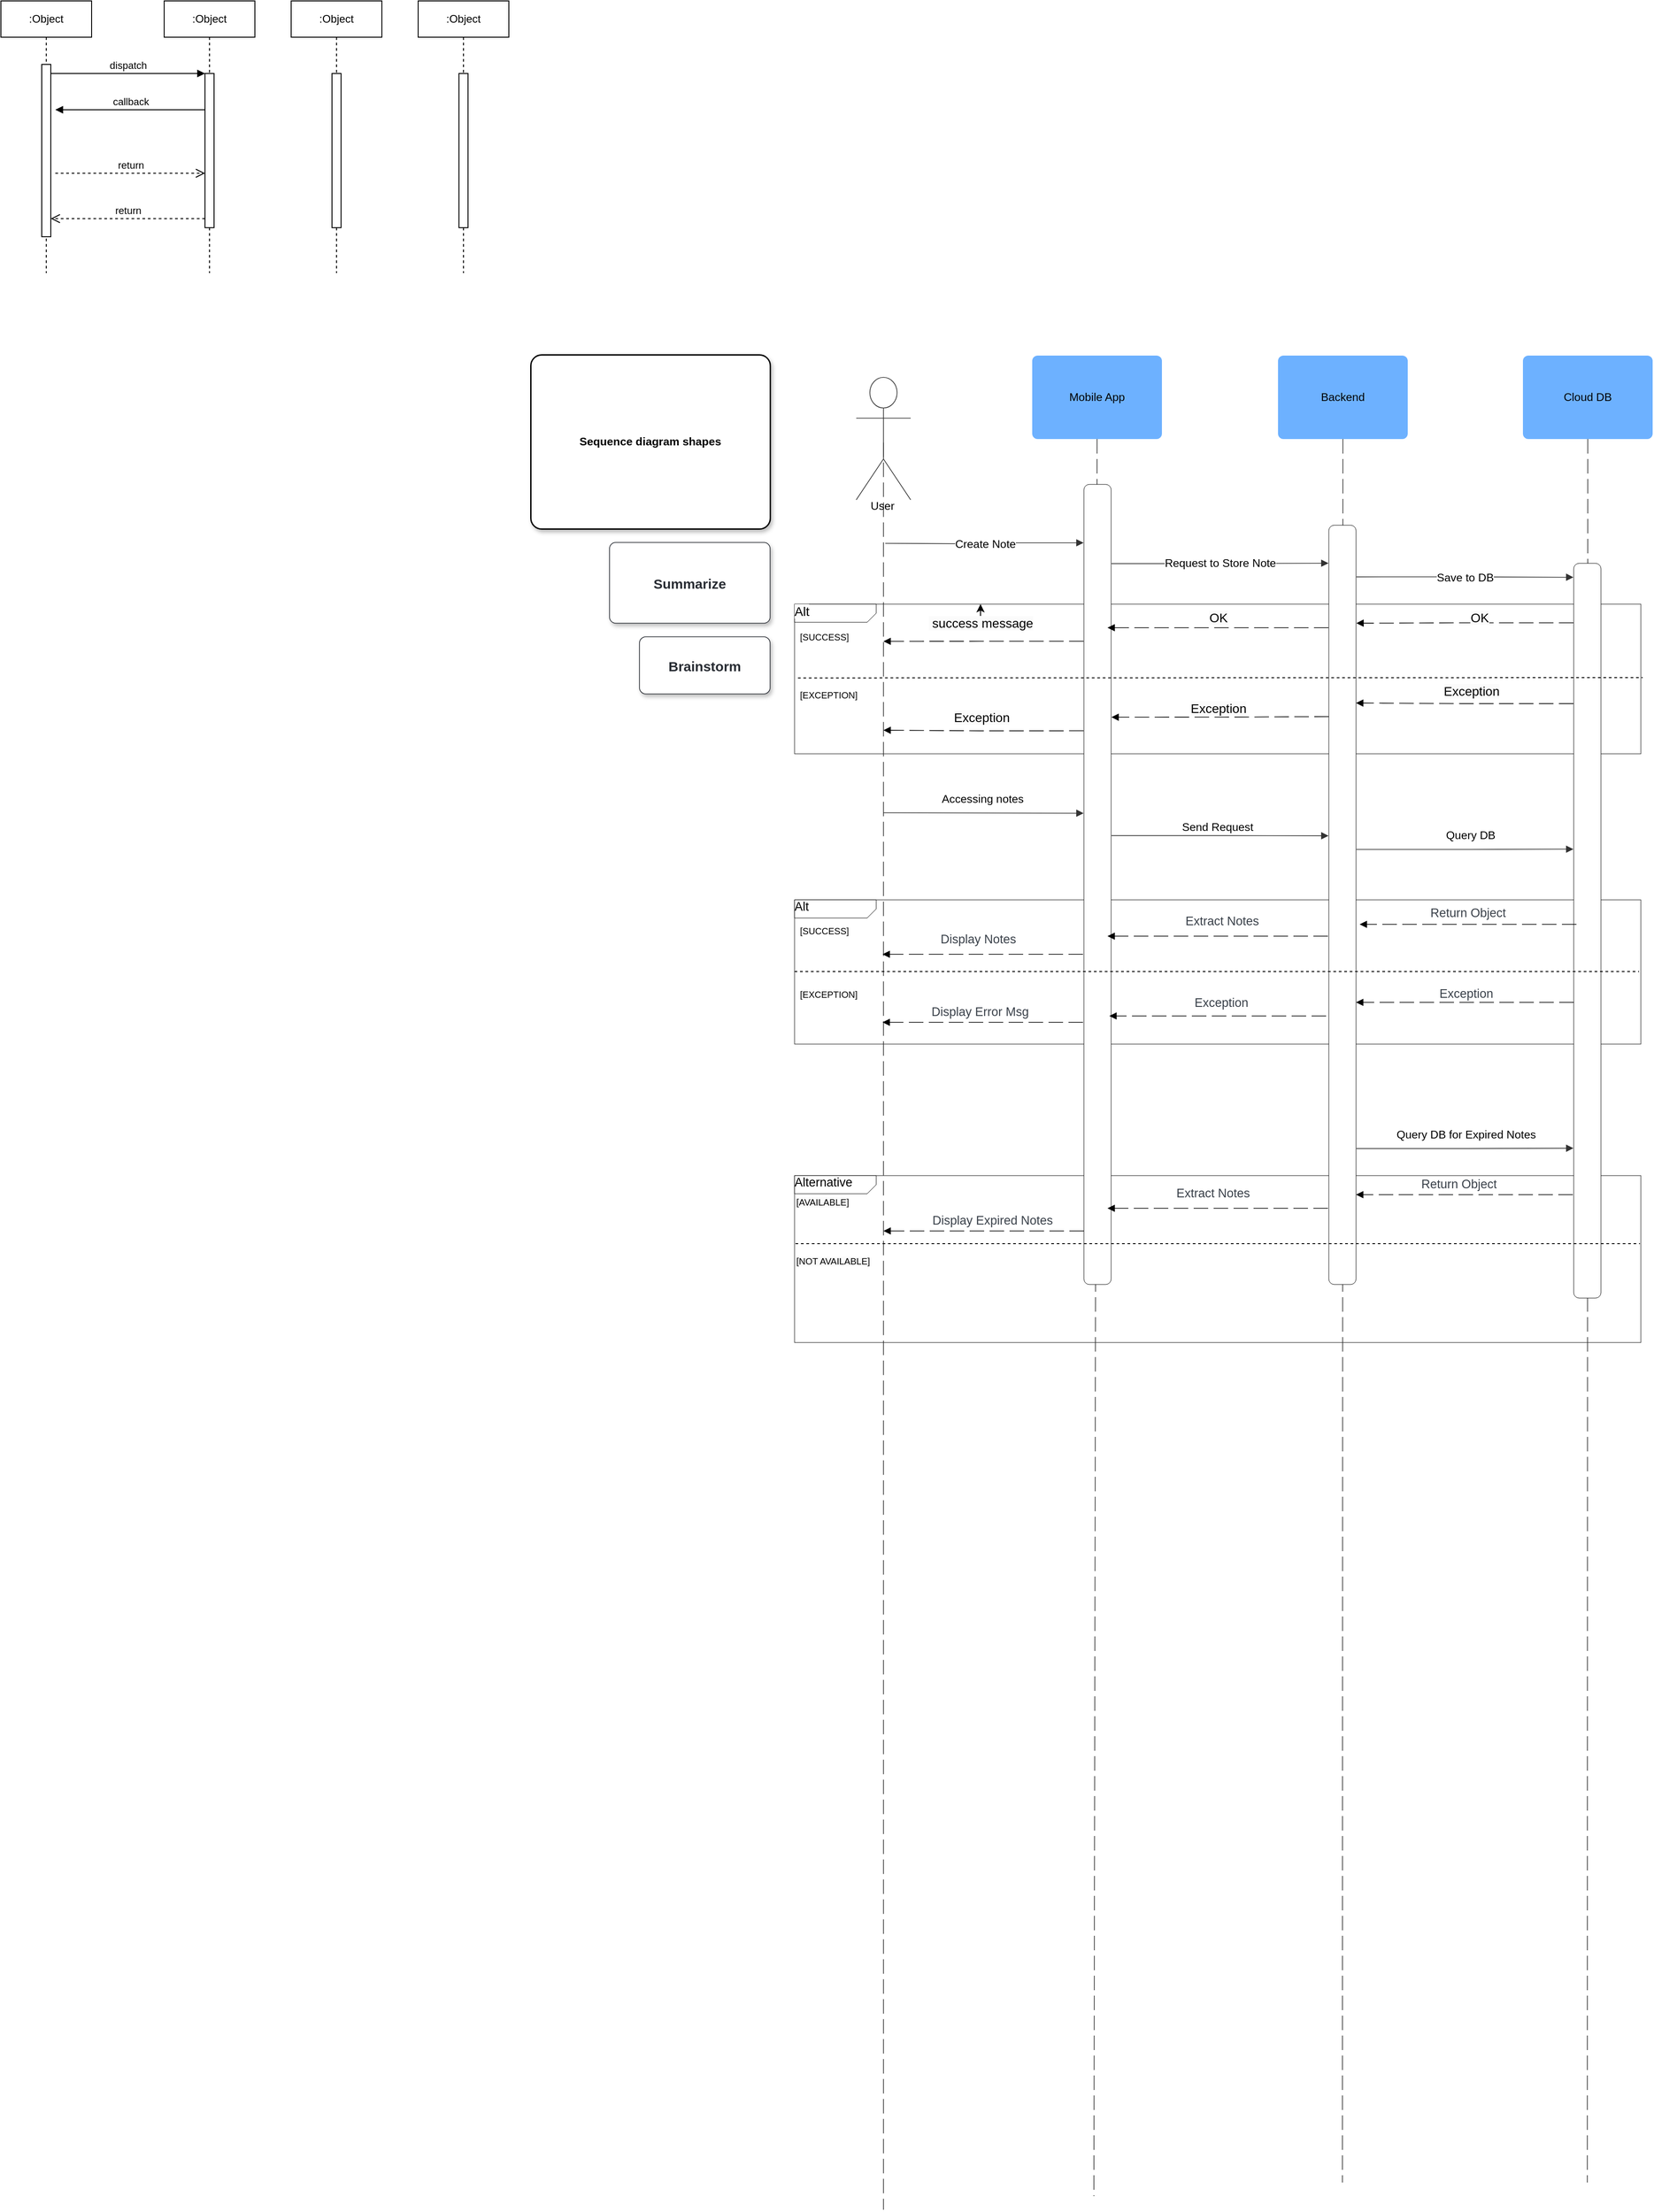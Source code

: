 <mxfile version="26.0.14">
  <diagram name="Page-1" id="2YBvvXClWsGukQMizWep">
    <mxGraphModel dx="762" dy="788" grid="1" gridSize="10" guides="1" tooltips="1" connect="1" arrows="1" fold="1" page="1" pageScale="1" pageWidth="850" pageHeight="1100" math="0" shadow="0">
      <root>
        <mxCell id="0" />
        <mxCell id="1" parent="0" />
        <mxCell id="aM9ryv3xv72pqoxQDRHE-1" value=":Object" style="shape=umlLifeline;perimeter=lifelinePerimeter;whiteSpace=wrap;html=1;container=0;dropTarget=0;collapsible=0;recursiveResize=0;outlineConnect=0;portConstraint=eastwest;newEdgeStyle={&quot;edgeStyle&quot;:&quot;elbowEdgeStyle&quot;,&quot;elbow&quot;:&quot;vertical&quot;,&quot;curved&quot;:0,&quot;rounded&quot;:0};" parent="1" vertex="1">
          <mxGeometry x="40" y="40" width="100" height="300" as="geometry" />
        </mxCell>
        <mxCell id="aM9ryv3xv72pqoxQDRHE-2" value="" style="html=1;points=[];perimeter=orthogonalPerimeter;outlineConnect=0;targetShapes=umlLifeline;portConstraint=eastwest;newEdgeStyle={&quot;edgeStyle&quot;:&quot;elbowEdgeStyle&quot;,&quot;elbow&quot;:&quot;vertical&quot;,&quot;curved&quot;:0,&quot;rounded&quot;:0};" parent="aM9ryv3xv72pqoxQDRHE-1" vertex="1">
          <mxGeometry x="45" y="70" width="10" height="190" as="geometry" />
        </mxCell>
        <mxCell id="aM9ryv3xv72pqoxQDRHE-5" value=":Object" style="shape=umlLifeline;perimeter=lifelinePerimeter;whiteSpace=wrap;html=1;container=0;dropTarget=0;collapsible=0;recursiveResize=0;outlineConnect=0;portConstraint=eastwest;newEdgeStyle={&quot;edgeStyle&quot;:&quot;elbowEdgeStyle&quot;,&quot;elbow&quot;:&quot;vertical&quot;,&quot;curved&quot;:0,&quot;rounded&quot;:0};" parent="1" vertex="1">
          <mxGeometry x="220" y="40" width="100" height="300" as="geometry" />
        </mxCell>
        <mxCell id="aM9ryv3xv72pqoxQDRHE-6" value="" style="html=1;points=[];perimeter=orthogonalPerimeter;outlineConnect=0;targetShapes=umlLifeline;portConstraint=eastwest;newEdgeStyle={&quot;edgeStyle&quot;:&quot;elbowEdgeStyle&quot;,&quot;elbow&quot;:&quot;vertical&quot;,&quot;curved&quot;:0,&quot;rounded&quot;:0};" parent="aM9ryv3xv72pqoxQDRHE-5" vertex="1">
          <mxGeometry x="45" y="80" width="10" height="170" as="geometry" />
        </mxCell>
        <mxCell id="aM9ryv3xv72pqoxQDRHE-7" value="dispatch" style="html=1;verticalAlign=bottom;endArrow=block;edgeStyle=elbowEdgeStyle;elbow=vertical;curved=0;rounded=0;" parent="1" source="aM9ryv3xv72pqoxQDRHE-2" target="aM9ryv3xv72pqoxQDRHE-6" edge="1">
          <mxGeometry relative="1" as="geometry">
            <mxPoint x="195" y="130" as="sourcePoint" />
            <Array as="points">
              <mxPoint x="180" y="120" />
            </Array>
          </mxGeometry>
        </mxCell>
        <mxCell id="aM9ryv3xv72pqoxQDRHE-8" value="return" style="html=1;verticalAlign=bottom;endArrow=open;dashed=1;endSize=8;edgeStyle=elbowEdgeStyle;elbow=vertical;curved=0;rounded=0;" parent="1" source="aM9ryv3xv72pqoxQDRHE-6" target="aM9ryv3xv72pqoxQDRHE-2" edge="1">
          <mxGeometry relative="1" as="geometry">
            <mxPoint x="195" y="205" as="targetPoint" />
            <Array as="points">
              <mxPoint x="190" y="280" />
            </Array>
          </mxGeometry>
        </mxCell>
        <mxCell id="aM9ryv3xv72pqoxQDRHE-9" value="callback" style="html=1;verticalAlign=bottom;endArrow=block;edgeStyle=elbowEdgeStyle;elbow=vertical;curved=0;rounded=0;" parent="1" source="aM9ryv3xv72pqoxQDRHE-6" edge="1">
          <mxGeometry relative="1" as="geometry">
            <mxPoint x="175" y="160" as="sourcePoint" />
            <Array as="points">
              <mxPoint x="190" y="160" />
            </Array>
            <mxPoint x="100.0" y="160" as="targetPoint" />
          </mxGeometry>
        </mxCell>
        <mxCell id="aM9ryv3xv72pqoxQDRHE-10" value="return" style="html=1;verticalAlign=bottom;endArrow=open;dashed=1;endSize=8;edgeStyle=elbowEdgeStyle;elbow=vertical;curved=0;rounded=0;" parent="1" target="aM9ryv3xv72pqoxQDRHE-6" edge="1">
          <mxGeometry relative="1" as="geometry">
            <mxPoint x="175" y="235" as="targetPoint" />
            <Array as="points">
              <mxPoint x="180" y="230" />
            </Array>
            <mxPoint x="100.0" y="230" as="sourcePoint" />
          </mxGeometry>
        </mxCell>
        <mxCell id="2DQe4uAKgCYchEltKK3G-120" value=":Object" style="shape=umlLifeline;perimeter=lifelinePerimeter;whiteSpace=wrap;html=1;container=0;dropTarget=0;collapsible=0;recursiveResize=0;outlineConnect=0;portConstraint=eastwest;newEdgeStyle={&quot;edgeStyle&quot;:&quot;elbowEdgeStyle&quot;,&quot;elbow&quot;:&quot;vertical&quot;,&quot;curved&quot;:0,&quot;rounded&quot;:0};" vertex="1" parent="1">
          <mxGeometry x="360" y="40" width="100" height="300" as="geometry" />
        </mxCell>
        <mxCell id="2DQe4uAKgCYchEltKK3G-121" value="" style="html=1;points=[];perimeter=orthogonalPerimeter;outlineConnect=0;targetShapes=umlLifeline;portConstraint=eastwest;newEdgeStyle={&quot;edgeStyle&quot;:&quot;elbowEdgeStyle&quot;,&quot;elbow&quot;:&quot;vertical&quot;,&quot;curved&quot;:0,&quot;rounded&quot;:0};" vertex="1" parent="2DQe4uAKgCYchEltKK3G-120">
          <mxGeometry x="45" y="80" width="10" height="170" as="geometry" />
        </mxCell>
        <mxCell id="2DQe4uAKgCYchEltKK3G-122" value=":Object" style="shape=umlLifeline;perimeter=lifelinePerimeter;whiteSpace=wrap;html=1;container=0;dropTarget=0;collapsible=0;recursiveResize=0;outlineConnect=0;portConstraint=eastwest;newEdgeStyle={&quot;edgeStyle&quot;:&quot;elbowEdgeStyle&quot;,&quot;elbow&quot;:&quot;vertical&quot;,&quot;curved&quot;:0,&quot;rounded&quot;:0};" vertex="1" parent="1">
          <mxGeometry x="500" y="40" width="100" height="300" as="geometry" />
        </mxCell>
        <mxCell id="2DQe4uAKgCYchEltKK3G-123" value="" style="html=1;points=[];perimeter=orthogonalPerimeter;outlineConnect=0;targetShapes=umlLifeline;portConstraint=eastwest;newEdgeStyle={&quot;edgeStyle&quot;:&quot;elbowEdgeStyle&quot;,&quot;elbow&quot;:&quot;vertical&quot;,&quot;curved&quot;:0,&quot;rounded&quot;:0};" vertex="1" parent="2DQe4uAKgCYchEltKK3G-122">
          <mxGeometry x="45" y="80" width="10" height="170" as="geometry" />
        </mxCell>
        <mxCell id="2DQe4uAKgCYchEltKK3G-125" value="&lt;span style=&quot;color: rgb(0, 0, 0); font-family: Helvetica; font-size: 14px; font-style: normal; font-variant-ligatures: normal; font-variant-caps: normal; font-weight: 400; letter-spacing: normal; orphans: 2; text-align: center; text-indent: 0px; text-transform: none; widows: 2; word-spacing: 0px; -webkit-text-stroke-width: 0px; white-space: normal; background-color: rgb(251, 251, 251); text-decoration-thickness: initial; text-decoration-style: initial; text-decoration-color: initial; float: none; display: inline !important;&quot;&gt;Alt&lt;/span&gt;" style="html=1;blockSpacing=1;whiteSpace=wrap;shape=mxgraph.sysml.package2;xSize=90;overflow=fill;fontSize=13.5;align=left;spacing=0;rounded=1;absoluteArcSize=1;arcSize=12;strokeWidth=NaN;lucidId=xZpTAPdpukCf;" vertex="1" parent="1">
          <mxGeometry x="915" y="705" width="933" height="165" as="geometry" />
        </mxCell>
        <mxCell id="2DQe4uAKgCYchEltKK3G-126" value="Alt" style="html=1;blockSpacing=1;whiteSpace=wrap;shape=mxgraph.sysml.package2;xSize=90;overflow=fill;fontSize=13.5;align=left;spacing=0;rounded=1;absoluteArcSize=1;arcSize=12;strokeWidth=NaN;lucidId=.dqTOCepFq3y;" vertex="1" parent="1">
          <mxGeometry x="915" y="1031" width="933" height="159" as="geometry" />
        </mxCell>
        <mxCell id="2DQe4uAKgCYchEltKK3G-127" value="Alternative" style="html=1;blockSpacing=1;whiteSpace=wrap;shape=mxgraph.sysml.package2;xSize=90;overflow=fill;fontSize=13.5;align=left;spacing=0;rounded=1;absoluteArcSize=1;arcSize=12;strokeWidth=NaN;lucidId=-lqTDZGTSmCs;" vertex="1" parent="1">
          <mxGeometry x="915" y="1335" width="933" height="184" as="geometry" />
        </mxCell>
        <mxCell id="2DQe4uAKgCYchEltKK3G-128" value="" style="html=1;jettySize=18;whiteSpace=wrap;fontSize=13;strokeColor=#333333;strokeOpacity=100;dashed=1;fixDash=1;dashPattern=16 6;strokeWidth=0.8;rounded=1;arcSize=10;edgeStyle=orthogonalEdgeStyle;startArrow=none;endArrow=none;exitX=0.5;exitY=0.532;exitPerimeter=0;lucidId=MqcVGEdurxjJ;" edge="1" parent="1" source="2DQe4uAKgCYchEltKK3G-138">
          <mxGeometry width="100" height="100" relative="1" as="geometry">
            <Array as="points" />
            <mxPoint x="1013" y="2475" as="targetPoint" />
          </mxGeometry>
        </mxCell>
        <mxCell id="2DQe4uAKgCYchEltKK3G-129" value="" style="html=1;jettySize=18;whiteSpace=wrap;fontSize=13;fontFamily=helvetica;strokeColor=#333333;strokeOpacity=100;dashed=1;fixDash=1;dashPattern=16 6;strokeWidth=0.8;rounded=0;startArrow=none;endArrow=none;exitX=0.5;exitY=1;exitPerimeter=0;lucidId=MqcVzrL-7rmi;" edge="1" parent="1" source="2DQe4uAKgCYchEltKK3G-141">
          <mxGeometry width="100" height="100" relative="1" as="geometry">
            <Array as="points" />
            <mxPoint x="1245" y="2460" as="targetPoint" />
          </mxGeometry>
        </mxCell>
        <mxCell id="2DQe4uAKgCYchEltKK3G-130" value="Sequence diagram shapes" style="html=1;overflow=block;blockSpacing=1;whiteSpace=wrap;fontSize=12.4;fontStyle=1;spacing=0;rounded=1;absoluteArcSize=1;arcSize=24;shadow=1;fillColor=#ffffff;strokeWidth=1.5;lucidId=MqcVp4q3XHEn;" vertex="1" parent="1">
          <mxGeometry x="624" y="430" width="264" height="192" as="geometry" />
        </mxCell>
        <mxCell id="2DQe4uAKgCYchEltKK3G-131" value="" style="html=1;jettySize=18;whiteSpace=wrap;fontSize=13;fontFamily=helvetica;strokeColor=#333333;strokeOpacity=100;dashed=1;fixDash=1;dashPattern=16 6;strokeWidth=0.8;rounded=1;arcSize=24;edgeStyle=orthogonalEdgeStyle;startArrow=none;endArrow=none;exitX=0.5;exitY=1;exitPerimeter=0;lucidId=MqcVlcxoSIf4;" edge="1" parent="1" source="2DQe4uAKgCYchEltKK3G-136">
          <mxGeometry width="100" height="100" relative="1" as="geometry">
            <Array as="points" />
            <mxPoint x="1519" y="2445" as="targetPoint" />
          </mxGeometry>
        </mxCell>
        <mxCell id="2DQe4uAKgCYchEltKK3G-132" value="" style="html=1;overflow=block;blockSpacing=1;whiteSpace=wrap;fontSize=13;spacing=0;rounded=1;absoluteArcSize=1;arcSize=12;strokeWidth=NaN;lucidId=MqcVewxU1dYZ;" vertex="1" parent="1">
          <mxGeometry x="1504" y="618" width="30" height="837" as="geometry" />
        </mxCell>
        <mxCell id="2DQe4uAKgCYchEltKK3G-133" value="" style="html=1;jettySize=18;whiteSpace=wrap;fontSize=13;fontFamily=helvetica;strokeColor=#333333;strokeOpacity=100;dashed=1;fixDash=1;dashPattern=16 6;strokeWidth=0.8;rounded=1;arcSize=24;edgeStyle=orthogonalEdgeStyle;startArrow=none;endArrow=none;exitX=0.5;exitY=1;exitPerimeter=0;lucidId=MqcVdNzbLK6W;" edge="1" parent="1" source="2DQe4uAKgCYchEltKK3G-137">
          <mxGeometry width="100" height="100" relative="1" as="geometry">
            <Array as="points" />
            <mxPoint x="1789" y="2445" as="targetPoint" />
          </mxGeometry>
        </mxCell>
        <mxCell id="2DQe4uAKgCYchEltKK3G-134" value="" style="html=1;overflow=block;blockSpacing=1;whiteSpace=wrap;fontSize=13;spacing=0;rounded=1;absoluteArcSize=1;arcSize=12;strokeWidth=NaN;lucidId=MqcVCeURbGk-;" vertex="1" parent="1">
          <mxGeometry x="1774" y="660" width="30" height="810" as="geometry" />
        </mxCell>
        <mxCell id="2DQe4uAKgCYchEltKK3G-135" value="" style="html=1;overflow=block;blockSpacing=1;whiteSpace=wrap;fontSize=13;spacing=0;rounded=1;absoluteArcSize=1;arcSize=12;strokeWidth=NaN;lucidId=MqcVM0QZbrUZ;" vertex="1" parent="1">
          <mxGeometry x="1234" y="573" width="30" height="882" as="geometry" />
        </mxCell>
        <mxCell id="2DQe4uAKgCYchEltKK3G-136" value="Backend" style="html=1;overflow=block;blockSpacing=1;whiteSpace=wrap;fontSize=12.4;fontColor=default;align=center;spacing=0;strokeOpacity=0;fillOpacity=100;rounded=1;absoluteArcSize=1;arcSize=12;fillColor=#6db1ff;strokeWidth=0.8;" vertex="1" parent="1">
          <mxGeometry x="1448" y="431" width="143" height="92" as="geometry" />
        </mxCell>
        <mxCell id="2DQe4uAKgCYchEltKK3G-137" value="Cloud DB" style="html=1;overflow=block;blockSpacing=1;whiteSpace=wrap;fontSize=12.4;fontColor=default;align=center;spacing=0;strokeOpacity=0;fillOpacity=100;rounded=1;absoluteArcSize=1;arcSize=12;fillColor=#6db1ff;strokeWidth=0.8;" vertex="1" parent="1">
          <mxGeometry x="1718" y="431" width="143" height="92" as="geometry" />
        </mxCell>
        <mxCell id="2DQe4uAKgCYchEltKK3G-138" value="User" style="html=1;overflow=block;blockSpacing=1;shape=umlActor;labelPosition=center;verticalLabelPosition=bottom;verticalAlign=top;whiteSpace=nowrap;fontSize=12.4;align=center;spacing=0;strokeColor=#333333;strokeOpacity=100;fillOpacity=100;rounded=1;absoluteArcSize=1;arcSize=12;fillColor=#ffffff;strokeWidth=0.8;lucidId=MqcVV5ANGu6o;" vertex="1" parent="1">
          <mxGeometry x="983" y="455" width="60" height="135" as="geometry" />
        </mxCell>
        <mxCell id="2DQe4uAKgCYchEltKK3G-139" value="" style="html=1;jettySize=18;whiteSpace=wrap;fontSize=13;strokeColor=#333333;strokeOpacity=100;strokeWidth=0.8;rounded=1;arcSize=10;edgeStyle=orthogonalEdgeStyle;startArrow=none;endArrow=block;endFill=1;entryX=-0.012;entryY=0.073;entryPerimeter=0;lucidId=MqcVYArAM2zq;" edge="1" parent="1" target="2DQe4uAKgCYchEltKK3G-135">
          <mxGeometry width="100" height="100" relative="1" as="geometry">
            <Array as="points" />
            <mxPoint x="1015" y="638" as="sourcePoint" />
          </mxGeometry>
        </mxCell>
        <mxCell id="2DQe4uAKgCYchEltKK3G-140" value="Create Note" style="text;html=1;resizable=0;labelBackgroundColor=default;align=center;verticalAlign=middle;fontSize=12.4;" vertex="1" parent="2DQe4uAKgCYchEltKK3G-139">
          <mxGeometry relative="1" as="geometry">
            <mxPoint as="offset" />
          </mxGeometry>
        </mxCell>
        <mxCell id="2DQe4uAKgCYchEltKK3G-141" value="Mobile App" style="html=1;overflow=block;blockSpacing=1;whiteSpace=wrap;fontSize=12.4;fontColor=default;align=center;spacing=0;strokeOpacity=0;fillOpacity=100;rounded=1;absoluteArcSize=1;arcSize=12;fillColor=#6db1ff;strokeWidth=0.8;" vertex="1" parent="1">
          <mxGeometry x="1177" y="431" width="143" height="92" as="geometry" />
        </mxCell>
        <mxCell id="2DQe4uAKgCYchEltKK3G-142" value="Brainstorm" style="html=1;overflow=block;blockSpacing=1;whiteSpace=wrap;fontSize=15;fontColor=#282c33;fontStyle=1;spacing=0;strokeColor=#282c33;strokeOpacity=100;fillOpacity=100;rounded=1;absoluteArcSize=1;arcSize=14.1;shadow=1;fillColor=#ffffff;strokeWidth=0.8;lucidId=DLgiPxCc6Pq1;" vertex="1" parent="1">
          <mxGeometry x="744" y="741" width="144" height="63" as="geometry" />
        </mxCell>
        <mxCell id="2DQe4uAKgCYchEltKK3G-143" value="Summarize" style="html=1;overflow=block;blockSpacing=1;whiteSpace=wrap;fontSize=15;fontColor=#282c33;fontStyle=1;spacing=0;strokeColor=#282c33;strokeOpacity=100;fillOpacity=100;rounded=1;absoluteArcSize=1;arcSize=13.6;shadow=1;fillColor=#ffffff;strokeWidth=0.8;lucidId=aX4sMsD8Zoq~;" vertex="1" parent="1">
          <mxGeometry x="711" y="637" width="177" height="89" as="geometry" />
        </mxCell>
        <mxCell id="2DQe4uAKgCYchEltKK3G-144" value="" style="html=1;jettySize=18;whiteSpace=wrap;fontSize=13;strokeColor=#333333;strokeOpacity=100;strokeWidth=0.8;rounded=1;arcSize=10;edgeStyle=orthogonalEdgeStyle;startArrow=none;endArrow=block;endFill=1;exitX=1.012;exitY=0.099;exitPerimeter=0;entryX=-0.012;entryY=0.05;entryPerimeter=0;lucidId=dApTWxwZsu-N;" edge="1" parent="1" source="2DQe4uAKgCYchEltKK3G-135" target="2DQe4uAKgCYchEltKK3G-132">
          <mxGeometry width="100" height="100" relative="1" as="geometry">
            <Array as="points" />
          </mxGeometry>
        </mxCell>
        <mxCell id="2DQe4uAKgCYchEltKK3G-145" value="Request to Store Note" style="text;html=1;resizable=0;labelBackgroundColor=default;align=center;verticalAlign=middle;fontSize=12.4;" vertex="1" parent="2DQe4uAKgCYchEltKK3G-144">
          <mxGeometry relative="1" as="geometry">
            <mxPoint as="offset" />
          </mxGeometry>
        </mxCell>
        <mxCell id="2DQe4uAKgCYchEltKK3G-146" value="" style="html=1;jettySize=18;whiteSpace=wrap;fontSize=13;strokeColor=#333333;strokeOpacity=100;strokeWidth=0.8;rounded=1;arcSize=10;edgeStyle=orthogonalEdgeStyle;startArrow=none;endArrow=block;endFill=1;exitX=1.012;exitY=0.068;exitPerimeter=0;entryX=-0.012;entryY=0.019;entryPerimeter=0;lucidId=~ApTN9mDXX_y;" edge="1" parent="1" source="2DQe4uAKgCYchEltKK3G-132" target="2DQe4uAKgCYchEltKK3G-134">
          <mxGeometry width="100" height="100" relative="1" as="geometry">
            <Array as="points" />
          </mxGeometry>
        </mxCell>
        <mxCell id="2DQe4uAKgCYchEltKK3G-147" value="Save to DB" style="text;html=1;resizable=0;labelBackgroundColor=default;align=center;verticalAlign=middle;fontSize=12.4;" vertex="1" parent="2DQe4uAKgCYchEltKK3G-146">
          <mxGeometry relative="1" as="geometry">
            <mxPoint as="offset" />
          </mxGeometry>
        </mxCell>
        <mxCell id="2DQe4uAKgCYchEltKK3G-148" value="" style="html=1;jettySize=18;whiteSpace=wrap;fontSize=13;strokeOpacity=100;dashed=1;fixDash=1;dashPattern=16 6;strokeWidth=0.8;rounded=1;arcSize=10;edgeStyle=orthogonalEdgeStyle;startArrow=none;endArrow=block;endFill=1;exitX=-0.012;exitY=0.081;exitPerimeter=0;entryX=1.012;entryY=0.129;entryPerimeter=0;lucidId=_XpTG0hsA4nP;" edge="1" parent="1" source="2DQe4uAKgCYchEltKK3G-134" target="2DQe4uAKgCYchEltKK3G-132">
          <mxGeometry width="100" height="100" relative="1" as="geometry">
            <Array as="points" />
          </mxGeometry>
        </mxCell>
        <mxCell id="2DQe4uAKgCYchEltKK3G-150" value="" style="html=1;jettySize=18;whiteSpace=wrap;fontSize=13;strokeOpacity=100;dashed=1;fixDash=1;dashPattern=16 6;strokeWidth=0.8;rounded=1;arcSize=10;edgeStyle=orthogonalEdgeStyle;startArrow=none;endArrow=block;endFill=1;exitX=-0.012;exitY=0.135;exitPerimeter=0;lucidId=t0pTK.cDY_sK;" edge="1" parent="1" source="2DQe4uAKgCYchEltKK3G-132">
          <mxGeometry width="100" height="100" relative="1" as="geometry">
            <Array as="points" />
            <mxPoint x="1260" y="731" as="targetPoint" />
          </mxGeometry>
        </mxCell>
        <mxCell id="2DQe4uAKgCYchEltKK3G-152" value="" style="html=1;jettySize=18;whiteSpace=wrap;fontSize=13;strokeOpacity=100;dashed=1;fixDash=1;dashPattern=16 6;strokeWidth=0.8;rounded=1;arcSize=10;edgeStyle=orthogonalEdgeStyle;startArrow=none;endArrow=block;endFill=1;exitX=-0.012;exitY=0.196;exitPerimeter=0;lucidId=M0pTLRo4j7jS;" edge="1" parent="1" source="2DQe4uAKgCYchEltKK3G-135">
          <mxGeometry width="100" height="100" relative="1" as="geometry">
            <Array as="points" />
            <mxPoint x="1013" y="746" as="targetPoint" />
          </mxGeometry>
        </mxCell>
        <mxCell id="2DQe4uAKgCYchEltKK3G-154" value="" style="html=1;jettySize=18;whiteSpace=wrap;fontSize=13;strokeOpacity=100;dashed=1;fixDash=1;dashPattern=16 6;strokeWidth=0.8;rounded=1;arcSize=10;edgeStyle=orthogonalEdgeStyle;startArrow=none;endArrow=block;endFill=1;exitX=-0.012;exitY=0.191;exitPerimeter=0;lucidId=65pT8uCV6Lzu;" edge="1" parent="1" source="2DQe4uAKgCYchEltKK3G-134">
          <mxGeometry width="100" height="100" relative="1" as="geometry">
            <Array as="points" />
            <mxPoint x="1534" y="814" as="targetPoint" />
          </mxGeometry>
        </mxCell>
        <mxCell id="2DQe4uAKgCYchEltKK3G-156" value="" style="html=1;jettySize=18;whiteSpace=wrap;fontSize=13;strokeOpacity=100;dashed=1;fixDash=1;dashPattern=16 6;strokeWidth=0.8;rounded=1;arcSize=10;edgeStyle=orthogonalEdgeStyle;startArrow=none;endArrow=block;endFill=1;entryX=1.012;entryY=0.291;entryPerimeter=0;lucidId=x6pT0xZqV7Lq;" edge="1" parent="1" target="2DQe4uAKgCYchEltKK3G-135">
          <mxGeometry width="100" height="100" relative="1" as="geometry">
            <Array as="points" />
            <mxPoint x="1504" y="829" as="sourcePoint" />
          </mxGeometry>
        </mxCell>
        <mxCell id="2DQe4uAKgCYchEltKK3G-158" value="" style="html=1;jettySize=18;whiteSpace=wrap;fontSize=13;strokeOpacity=100;dashed=1;fixDash=1;dashPattern=16 6;strokeWidth=0.8;rounded=1;arcSize=10;edgeStyle=orthogonalEdgeStyle;startArrow=none;endArrow=block;endFill=1;exitX=-0.012;exitY=0.308;exitPerimeter=0;lucidId=G6pT-y07gb1a;" edge="1" parent="1" source="2DQe4uAKgCYchEltKK3G-135">
          <mxGeometry width="100" height="100" relative="1" as="geometry">
            <Array as="points" />
            <mxPoint x="1013" y="844" as="targetPoint" />
          </mxGeometry>
        </mxCell>
        <mxCell id="2DQe4uAKgCYchEltKK3G-160" value="" style="html=1;jettySize=18;whiteSpace=wrap;fontSize=13;strokeColor=#333333;strokeOpacity=100;strokeWidth=0.8;rounded=1;arcSize=10;edgeStyle=orthogonalEdgeStyle;startArrow=none;endArrow=block;endFill=1;entryX=-0.012;entryY=0.411;entryPerimeter=0;lucidId=4-pT5Qhd-O3v;" edge="1" parent="1" target="2DQe4uAKgCYchEltKK3G-135">
          <mxGeometry width="100" height="100" relative="1" as="geometry">
            <Array as="points" />
            <mxPoint x="1013" y="935" as="sourcePoint" />
          </mxGeometry>
        </mxCell>
        <mxCell id="2DQe4uAKgCYchEltKK3G-161" value="&lt;span style=&quot;font-size: 14px; text-wrap-mode: wrap; background-color: rgb(251, 251, 251);&quot;&gt;Exception&lt;/span&gt;" style="text;html=1;resizable=0;labelBackgroundColor=default;align=center;verticalAlign=middle;fontSize=12.4;" vertex="1" parent="2DQe4uAKgCYchEltKK3G-160">
          <mxGeometry relative="1" as="geometry">
            <mxPoint x="537" y="-135" as="offset" />
          </mxGeometry>
        </mxCell>
        <mxCell id="2DQe4uAKgCYchEltKK3G-162" value="" style="html=1;jettySize=18;whiteSpace=wrap;fontSize=13;strokeColor=#333333;strokeOpacity=100;strokeWidth=0.8;rounded=1;arcSize=10;edgeStyle=orthogonalEdgeStyle;startArrow=none;endArrow=block;endFill=1;exitX=1.012;exitY=0.439;exitPerimeter=0;entryX=-0.012;entryY=0.409;entryPerimeter=0;lucidId=B_pT7TzZo.AE;" edge="1" parent="1" source="2DQe4uAKgCYchEltKK3G-135" target="2DQe4uAKgCYchEltKK3G-132">
          <mxGeometry width="100" height="100" relative="1" as="geometry">
            <Array as="points" />
          </mxGeometry>
        </mxCell>
        <mxCell id="2DQe4uAKgCYchEltKK3G-163" value="Send Request" style="text;html=1;resizable=0;labelBackgroundColor=default;align=center;verticalAlign=middle;fontSize=12.4;" vertex="1" parent="2DQe4uAKgCYchEltKK3G-162">
          <mxGeometry relative="1" as="geometry">
            <mxPoint x="-3" y="-10" as="offset" />
          </mxGeometry>
        </mxCell>
        <mxCell id="2DQe4uAKgCYchEltKK3G-164" value="" style="html=1;jettySize=18;whiteSpace=wrap;fontSize=13;strokeColor=#333333;strokeOpacity=100;strokeWidth=0.8;rounded=1;arcSize=10;edgeStyle=orthogonalEdgeStyle;startArrow=none;endArrow=block;endFill=1;exitX=1.012;exitY=0.427;exitPerimeter=0;entryX=-0.012;entryY=0.389;entryPerimeter=0;lucidId=W_pTTXotba5e;" edge="1" parent="1" source="2DQe4uAKgCYchEltKK3G-132" target="2DQe4uAKgCYchEltKK3G-134">
          <mxGeometry width="100" height="100" relative="1" as="geometry">
            <Array as="points" />
          </mxGeometry>
        </mxCell>
        <mxCell id="2DQe4uAKgCYchEltKK3G-165" value="Query DB" style="text;html=1;resizable=0;labelBackgroundColor=default;align=center;verticalAlign=middle;fontSize=12.4;" vertex="1" parent="2DQe4uAKgCYchEltKK3G-164">
          <mxGeometry relative="1" as="geometry">
            <mxPoint x="6" y="-15" as="offset" />
          </mxGeometry>
        </mxCell>
        <mxCell id="2DQe4uAKgCYchEltKK3G-166" value="" style="html=1;jettySize=18;whiteSpace=wrap;fontSize=13;strokeOpacity=100;dashed=1;fixDash=1;dashPattern=16 6;strokeWidth=0.8;rounded=1;arcSize=10;edgeStyle=orthogonalEdgeStyle;startArrow=none;endArrow=block;endFill=1;lucidId=seqTZgDuHPt5;" edge="1" parent="1">
          <mxGeometry width="100" height="100" relative="1" as="geometry">
            <Array as="points" />
            <mxPoint x="1777" y="1058" as="sourcePoint" />
            <mxPoint x="1538" y="1058" as="targetPoint" />
          </mxGeometry>
        </mxCell>
        <mxCell id="2DQe4uAKgCYchEltKK3G-168" value="" style="html=1;jettySize=18;whiteSpace=wrap;fontSize=13;strokeOpacity=100;dashed=1;fixDash=1;dashPattern=16 6;strokeWidth=0.8;rounded=1;arcSize=10;edgeStyle=orthogonalEdgeStyle;startArrow=none;endArrow=block;endFill=1;lucidId=AfqTia_m85Gl;" edge="1" parent="1">
          <mxGeometry width="100" height="100" relative="1" as="geometry">
            <Array as="points" />
            <mxPoint x="1503" y="1071" as="sourcePoint" />
            <mxPoint x="1260" y="1071" as="targetPoint" />
          </mxGeometry>
        </mxCell>
        <mxCell id="2DQe4uAKgCYchEltKK3G-170" value="" style="html=1;jettySize=18;whiteSpace=wrap;fontSize=13;strokeOpacity=100;dashed=1;fixDash=1;dashPattern=16 6;strokeWidth=0.8;rounded=1;arcSize=10;edgeStyle=orthogonalEdgeStyle;startArrow=none;endArrow=block;endFill=1;lucidId=AgqT~nqpI1ge;" edge="1" parent="1">
          <mxGeometry width="100" height="100" relative="1" as="geometry">
            <Array as="points" />
            <mxPoint x="1233" y="1091" as="sourcePoint" />
            <mxPoint x="1012" y="1091" as="targetPoint" />
          </mxGeometry>
        </mxCell>
        <mxCell id="2DQe4uAKgCYchEltKK3G-172" value="" style="html=1;jettySize=18;whiteSpace=wrap;fontSize=13;strokeOpacity=100;dashed=1;fixDash=1;dashPattern=16 6;strokeWidth=0.8;rounded=1;arcSize=10;edgeStyle=orthogonalEdgeStyle;startArrow=none;endArrow=block;endFill=1;lucidId=vhqT8Fl-DFvH;" edge="1" parent="1">
          <mxGeometry width="100" height="100" relative="1" as="geometry">
            <Array as="points" />
            <mxPoint x="1774" y="1144" as="sourcePoint" />
            <mxPoint x="1534" y="1144" as="targetPoint" />
          </mxGeometry>
        </mxCell>
        <mxCell id="2DQe4uAKgCYchEltKK3G-174" value="" style="html=1;jettySize=18;whiteSpace=wrap;fontSize=13;strokeOpacity=100;dashed=1;fixDash=1;dashPattern=16 6;strokeWidth=0.8;rounded=1;arcSize=10;edgeStyle=orthogonalEdgeStyle;startArrow=none;endArrow=block;endFill=1;lucidId=LhqT8P3UGN1E;" edge="1" parent="1">
          <mxGeometry width="100" height="100" relative="1" as="geometry">
            <Array as="points" />
            <mxPoint x="1501" y="1159" as="sourcePoint" />
            <mxPoint x="1262" y="1159" as="targetPoint" />
          </mxGeometry>
        </mxCell>
        <mxCell id="2DQe4uAKgCYchEltKK3G-176" value="" style="html=1;jettySize=18;whiteSpace=wrap;fontSize=13;strokeOpacity=100;dashed=1;fixDash=1;dashPattern=16 6;strokeWidth=0.8;rounded=1;arcSize=10;edgeStyle=orthogonalEdgeStyle;startArrow=none;endArrow=block;endFill=1;lucidId=0hqTsIfL4JAx;" edge="1" parent="1">
          <mxGeometry width="100" height="100" relative="1" as="geometry">
            <Array as="points" />
            <mxPoint x="1233" y="1166" as="sourcePoint" />
            <mxPoint x="1012" y="1166" as="targetPoint" />
          </mxGeometry>
        </mxCell>
        <mxCell id="2DQe4uAKgCYchEltKK3G-178" value="" style="html=1;jettySize=18;whiteSpace=wrap;fontSize=13;strokeColor=#333333;strokeOpacity=100;strokeWidth=0.8;rounded=1;arcSize=10;edgeStyle=orthogonalEdgeStyle;startArrow=none;endArrow=block;endFill=1;exitX=1.012;exitY=0.821;exitPerimeter=0;entryX=-0.012;entryY=0.796;entryPerimeter=0;lucidId=HlqTTmx3ZjP~;" edge="1" parent="1" source="2DQe4uAKgCYchEltKK3G-132" target="2DQe4uAKgCYchEltKK3G-134">
          <mxGeometry width="100" height="100" relative="1" as="geometry">
            <Array as="points" />
          </mxGeometry>
        </mxCell>
        <mxCell id="2DQe4uAKgCYchEltKK3G-179" value="Query DB for Expired Notes" style="text;html=1;resizable=0;labelBackgroundColor=default;align=center;verticalAlign=middle;fontSize=12.4;" vertex="1" parent="2DQe4uAKgCYchEltKK3G-178">
          <mxGeometry relative="1" as="geometry">
            <mxPoint x="1" y="-15" as="offset" />
          </mxGeometry>
        </mxCell>
        <mxCell id="2DQe4uAKgCYchEltKK3G-180" value="" style="html=1;jettySize=18;whiteSpace=wrap;fontSize=13;strokeOpacity=100;dashed=1;fixDash=1;dashPattern=16 6;strokeWidth=0.8;rounded=1;arcSize=10;edgeStyle=orthogonalEdgeStyle;startArrow=none;endArrow=block;endFill=1;lucidId=snqT7pPORbaU;" edge="1" parent="1">
          <mxGeometry width="100" height="100" relative="1" as="geometry">
            <Array as="points" />
            <mxPoint x="1773" y="1356" as="sourcePoint" />
            <mxPoint x="1534" y="1356" as="targetPoint" />
          </mxGeometry>
        </mxCell>
        <mxCell id="2DQe4uAKgCYchEltKK3G-182" value="" style="html=1;jettySize=18;whiteSpace=wrap;fontSize=13;strokeOpacity=100;dashed=1;fixDash=1;dashPattern=16 6;strokeWidth=0.8;rounded=1;arcSize=10;edgeStyle=orthogonalEdgeStyle;startArrow=none;endArrow=block;endFill=1;lucidId=YnqT91g6~6WP;" edge="1" parent="1">
          <mxGeometry width="100" height="100" relative="1" as="geometry">
            <Array as="points" />
            <mxPoint x="1503" y="1371" as="sourcePoint" />
            <mxPoint x="1260" y="1371" as="targetPoint" />
          </mxGeometry>
        </mxCell>
        <mxCell id="2DQe4uAKgCYchEltKK3G-184" value="Accessing notes" style="text;html=1;resizable=0;labelBackgroundColor=default;align=center;verticalAlign=middle;fontSize=12.4;" vertex="1" parent="1">
          <mxGeometry x="1121.5" y="920.0" as="geometry" />
        </mxCell>
        <mxCell id="2DQe4uAKgCYchEltKK3G-185" value="&lt;span style=&quot;font-size: 14px; text-wrap-mode: wrap; background-color: rgb(251, 251, 251);&quot;&gt;Exception&lt;/span&gt;" style="text;html=1;resizable=0;labelBackgroundColor=default;align=center;verticalAlign=middle;fontSize=12.4;" vertex="1" parent="1">
          <mxGeometry x="1381.5" y="820.0" as="geometry" />
        </mxCell>
        <mxCell id="2DQe4uAKgCYchEltKK3G-186" value="&lt;span style=&quot;font-size: 14px; text-wrap-mode: wrap; background-color: rgb(251, 251, 251);&quot;&gt;Exception&lt;/span&gt;" style="text;html=1;resizable=0;labelBackgroundColor=default;align=center;verticalAlign=middle;fontSize=12.4;" vertex="1" parent="1">
          <mxGeometry x="1121.0" y="830.0" as="geometry" />
        </mxCell>
        <mxCell id="2DQe4uAKgCYchEltKK3G-189" value="" style="edgeStyle=orthogonalEdgeStyle;rounded=0;orthogonalLoop=1;jettySize=auto;html=1;" edge="1" parent="1" source="2DQe4uAKgCYchEltKK3G-188">
          <mxGeometry relative="1" as="geometry">
            <mxPoint x="1120.0" y="735" as="targetPoint" />
          </mxGeometry>
        </mxCell>
        <mxCell id="2DQe4uAKgCYchEltKK3G-192" value="" style="edgeStyle=orthogonalEdgeStyle;rounded=0;orthogonalLoop=1;jettySize=auto;html=1;" edge="1" parent="1" source="2DQe4uAKgCYchEltKK3G-188" target="2DQe4uAKgCYchEltKK3G-125">
          <mxGeometry relative="1" as="geometry" />
        </mxCell>
        <mxCell id="2DQe4uAKgCYchEltKK3G-188" value="&lt;span style=&quot;font-size: 14px; text-wrap-mode: wrap; background-color: rgb(251, 251, 251);&quot;&gt;&amp;nbsp;success message&lt;/span&gt;" style="text;html=1;resizable=0;labelBackgroundColor=default;align=center;verticalAlign=middle;fontSize=12.4;" vertex="1" parent="1">
          <mxGeometry x="1120.0" y="726.0" as="geometry" />
        </mxCell>
        <mxCell id="2DQe4uAKgCYchEltKK3G-193" value="&lt;span style=&quot;font-size: 14px; text-wrap-mode: wrap; background-color: rgb(251, 251, 251);&quot;&gt;OK&lt;/span&gt;" style="text;html=1;resizable=0;labelBackgroundColor=default;align=center;verticalAlign=middle;fontSize=12.4;" vertex="1" parent="1">
          <mxGeometry x="1381.5" y="720.0" as="geometry" />
        </mxCell>
        <mxCell id="2DQe4uAKgCYchEltKK3G-196" value="&lt;span style=&quot;font-size: 14px; text-wrap-mode: wrap; background-color: rgb(251, 251, 251);&quot;&gt;OK&lt;/span&gt;" style="text;html=1;resizable=0;labelBackgroundColor=default;align=center;verticalAlign=middle;fontSize=12.4;" vertex="1" parent="1">
          <mxGeometry x="1670.0" y="720.0" as="geometry" />
        </mxCell>
        <mxCell id="2DQe4uAKgCYchEltKK3G-197" value="" style="endArrow=none;dashed=1;html=1;rounded=0;exitX=0.004;exitY=0.493;exitDx=0;exitDy=0;exitPerimeter=0;" edge="1" parent="1" source="2DQe4uAKgCYchEltKK3G-125">
          <mxGeometry width="50" height="50" relative="1" as="geometry">
            <mxPoint x="1200" y="970" as="sourcePoint" />
            <mxPoint x="1850" y="786" as="targetPoint" />
          </mxGeometry>
        </mxCell>
        <mxCell id="2DQe4uAKgCYchEltKK3G-198" value="&lt;font style=&quot;font-size: 10px;&quot;&gt;[SUCCESS]&lt;/font&gt;" style="text;strokeColor=none;fillColor=none;align=left;verticalAlign=middle;spacingLeft=4;spacingRight=4;overflow=hidden;points=[[0,0.5],[1,0.5]];portConstraint=eastwest;rotatable=0;whiteSpace=wrap;html=1;" vertex="1" parent="1">
          <mxGeometry x="915" y="726" width="80" height="30" as="geometry" />
        </mxCell>
        <mxCell id="2DQe4uAKgCYchEltKK3G-199" value="&lt;font style=&quot;font-size: 10px;&quot;&gt;[EXCEPTION]&lt;/font&gt;" style="text;strokeColor=none;fillColor=none;align=left;verticalAlign=middle;spacingLeft=4;spacingRight=4;overflow=hidden;points=[[0,0.5],[1,0.5]];portConstraint=eastwest;rotatable=0;whiteSpace=wrap;html=1;" vertex="1" parent="1">
          <mxGeometry x="915" y="790" width="80" height="30" as="geometry" />
        </mxCell>
        <mxCell id="2DQe4uAKgCYchEltKK3G-215" value="&lt;span data-lucid-content=&quot;{&amp;quot;t&amp;quot;:&amp;quot;Display Notes&amp;quot;,&amp;quot;m&amp;quot;:[{&amp;quot;s&amp;quot;:0,&amp;quot;n&amp;quot;:&amp;quot;a&amp;quot;,&amp;quot;v&amp;quot;:&amp;quot;center&amp;quot;},{&amp;quot;s&amp;quot;:0,&amp;quot;n&amp;quot;:&amp;quot;s&amp;quot;,&amp;quot;v&amp;quot;:18,&amp;quot;e&amp;quot;:13},{&amp;quot;s&amp;quot;:0,&amp;quot;n&amp;quot;:&amp;quot;fsp&amp;quot;,&amp;quot;v&amp;quot;:&amp;quot;ss_presetShapeStyle1_textStyle&amp;quot;,&amp;quot;e&amp;quot;:13},{&amp;quot;s&amp;quot;:0,&amp;quot;n&amp;quot;:&amp;quot;fsp2&amp;quot;,&amp;quot;v&amp;quot;:&amp;quot;ss_presetShapeStyle1_textStyle&amp;quot;,&amp;quot;e&amp;quot;:13}]}&quot; data-lucid-type=&quot;application/vnd.lucid.text&quot;&gt;&lt;span style=&quot;color:#3a414a;font-size:13.5px;&quot;&gt;Display Notes&lt;/span&gt;&lt;/span&gt;" style="text;strokeColor=none;fillColor=none;align=left;verticalAlign=middle;spacingLeft=4;spacingRight=4;overflow=hidden;points=[[0,0.5],[1,0.5]];portConstraint=eastwest;rotatable=0;whiteSpace=wrap;html=1;" vertex="1" parent="1">
          <mxGeometry x="1070" y="1060" width="103" height="30" as="geometry" />
        </mxCell>
        <mxCell id="2DQe4uAKgCYchEltKK3G-216" value="&lt;span data-lucid-content=&quot;{&amp;quot;t&amp;quot;:&amp;quot;Extract Notes&amp;quot;,&amp;quot;m&amp;quot;:[{&amp;quot;s&amp;quot;:0,&amp;quot;n&amp;quot;:&amp;quot;a&amp;quot;,&amp;quot;v&amp;quot;:&amp;quot;center&amp;quot;},{&amp;quot;s&amp;quot;:0,&amp;quot;n&amp;quot;:&amp;quot;s&amp;quot;,&amp;quot;v&amp;quot;:18,&amp;quot;e&amp;quot;:13},{&amp;quot;s&amp;quot;:0,&amp;quot;n&amp;quot;:&amp;quot;fsp&amp;quot;,&amp;quot;v&amp;quot;:&amp;quot;ss_presetShapeStyle1_textStyle&amp;quot;,&amp;quot;e&amp;quot;:13},{&amp;quot;s&amp;quot;:0,&amp;quot;n&amp;quot;:&amp;quot;fsp2&amp;quot;,&amp;quot;v&amp;quot;:&amp;quot;ss_presetShapeStyle1_textStyle&amp;quot;,&amp;quot;e&amp;quot;:13}]}&quot; data-lucid-type=&quot;application/vnd.lucid.text&quot;&gt;&lt;span style=&quot;color:#3a414a;font-size:13.5px;&quot;&gt;Extract Notes&lt;/span&gt;&lt;/span&gt;" style="text;strokeColor=none;fillColor=none;align=left;verticalAlign=middle;spacingLeft=4;spacingRight=4;overflow=hidden;points=[[0,0.5],[1,0.5]];portConstraint=eastwest;rotatable=0;whiteSpace=wrap;html=1;" vertex="1" parent="1">
          <mxGeometry x="1340" y="1040" width="100" height="30" as="geometry" />
        </mxCell>
        <mxCell id="2DQe4uAKgCYchEltKK3G-217" value="&lt;span data-lucid-content=&quot;{&amp;quot;t&amp;quot;:&amp;quot;Return Object&amp;quot;,&amp;quot;m&amp;quot;:[{&amp;quot;s&amp;quot;:0,&amp;quot;n&amp;quot;:&amp;quot;a&amp;quot;,&amp;quot;v&amp;quot;:&amp;quot;center&amp;quot;},{&amp;quot;s&amp;quot;:0,&amp;quot;n&amp;quot;:&amp;quot;s&amp;quot;,&amp;quot;v&amp;quot;:18,&amp;quot;e&amp;quot;:13},{&amp;quot;s&amp;quot;:0,&amp;quot;n&amp;quot;:&amp;quot;fsp&amp;quot;,&amp;quot;v&amp;quot;:&amp;quot;ss_presetShapeStyle1_textStyle&amp;quot;,&amp;quot;e&amp;quot;:13},{&amp;quot;s&amp;quot;:0,&amp;quot;n&amp;quot;:&amp;quot;fsp2&amp;quot;,&amp;quot;v&amp;quot;:&amp;quot;ss_presetShapeStyle1_textStyle&amp;quot;,&amp;quot;e&amp;quot;:13}]}&quot; data-lucid-type=&quot;application/vnd.lucid.text&quot;&gt;&lt;span style=&quot;color:#3a414a;font-size:13.5px;&quot;&gt;Return Object&lt;/span&gt;&lt;/span&gt;" style="text;strokeColor=none;fillColor=none;align=left;verticalAlign=middle;spacingLeft=4;spacingRight=4;overflow=hidden;points=[[0,0.5],[1,0.5]];portConstraint=eastwest;rotatable=0;whiteSpace=wrap;html=1;" vertex="1" parent="1">
          <mxGeometry x="1610" y="1031" width="100" height="30" as="geometry" />
        </mxCell>
        <mxCell id="2DQe4uAKgCYchEltKK3G-218" value="&lt;span data-lucid-content=&quot;{&amp;quot;t&amp;quot;:&amp;quot;Display Error Msg&amp;quot;,&amp;quot;m&amp;quot;:[{&amp;quot;s&amp;quot;:0,&amp;quot;n&amp;quot;:&amp;quot;a&amp;quot;,&amp;quot;v&amp;quot;:&amp;quot;center&amp;quot;},{&amp;quot;s&amp;quot;:0,&amp;quot;n&amp;quot;:&amp;quot;s&amp;quot;,&amp;quot;v&amp;quot;:18,&amp;quot;e&amp;quot;:17},{&amp;quot;s&amp;quot;:0,&amp;quot;n&amp;quot;:&amp;quot;fsp&amp;quot;,&amp;quot;v&amp;quot;:&amp;quot;ss_presetShapeStyle1_textStyle&amp;quot;,&amp;quot;e&amp;quot;:17},{&amp;quot;s&amp;quot;:0,&amp;quot;n&amp;quot;:&amp;quot;fsp2&amp;quot;,&amp;quot;v&amp;quot;:&amp;quot;ss_presetShapeStyle1_textStyle&amp;quot;,&amp;quot;e&amp;quot;:17}]}&quot; data-lucid-type=&quot;application/vnd.lucid.text&quot;&gt;&lt;span style=&quot;color:#3a414a;font-size:13.5px;&quot;&gt;Display Error Msg&lt;/span&gt;&lt;/span&gt;" style="text;strokeColor=none;fillColor=none;align=left;verticalAlign=middle;spacingLeft=4;spacingRight=4;overflow=hidden;points=[[0,0.5],[1,0.5]];portConstraint=eastwest;rotatable=0;whiteSpace=wrap;html=1;" vertex="1" parent="1">
          <mxGeometry x="1060" y="1140" width="123" height="30" as="geometry" />
        </mxCell>
        <mxCell id="2DQe4uAKgCYchEltKK3G-219" value="&lt;span data-lucid-content=&quot;{&amp;quot;t&amp;quot;:&amp;quot;Exception&amp;quot;,&amp;quot;m&amp;quot;:[{&amp;quot;s&amp;quot;:0,&amp;quot;n&amp;quot;:&amp;quot;a&amp;quot;,&amp;quot;v&amp;quot;:&amp;quot;center&amp;quot;},{&amp;quot;s&amp;quot;:0,&amp;quot;n&amp;quot;:&amp;quot;s&amp;quot;,&amp;quot;v&amp;quot;:18,&amp;quot;e&amp;quot;:9},{&amp;quot;s&amp;quot;:0,&amp;quot;n&amp;quot;:&amp;quot;fsp&amp;quot;,&amp;quot;v&amp;quot;:&amp;quot;ss_presetShapeStyle1_textStyle&amp;quot;,&amp;quot;e&amp;quot;:9},{&amp;quot;s&amp;quot;:0,&amp;quot;n&amp;quot;:&amp;quot;fsp2&amp;quot;,&amp;quot;v&amp;quot;:&amp;quot;ss_presetShapeStyle1_textStyle&amp;quot;,&amp;quot;e&amp;quot;:9}]}&quot; data-lucid-type=&quot;application/vnd.lucid.text&quot;&gt;&lt;span style=&quot;color:#3a414a;font-size:13.5px;&quot;&gt;Exception&lt;/span&gt;&lt;/span&gt;" style="text;strokeColor=none;fillColor=none;align=left;verticalAlign=middle;spacingLeft=4;spacingRight=4;overflow=hidden;points=[[0,0.5],[1,0.5]];portConstraint=eastwest;rotatable=0;whiteSpace=wrap;html=1;" vertex="1" parent="1">
          <mxGeometry x="1350" y="1130" width="80" height="30" as="geometry" />
        </mxCell>
        <mxCell id="2DQe4uAKgCYchEltKK3G-220" value="&lt;span data-lucid-content=&quot;{&amp;quot;t&amp;quot;:&amp;quot;Exception&amp;quot;,&amp;quot;m&amp;quot;:[{&amp;quot;s&amp;quot;:0,&amp;quot;n&amp;quot;:&amp;quot;a&amp;quot;,&amp;quot;v&amp;quot;:&amp;quot;center&amp;quot;},{&amp;quot;s&amp;quot;:0,&amp;quot;n&amp;quot;:&amp;quot;s&amp;quot;,&amp;quot;v&amp;quot;:18,&amp;quot;e&amp;quot;:9},{&amp;quot;s&amp;quot;:0,&amp;quot;n&amp;quot;:&amp;quot;fsp&amp;quot;,&amp;quot;v&amp;quot;:&amp;quot;ss_presetShapeStyle1_textStyle&amp;quot;,&amp;quot;e&amp;quot;:9},{&amp;quot;s&amp;quot;:0,&amp;quot;n&amp;quot;:&amp;quot;fsp2&amp;quot;,&amp;quot;v&amp;quot;:&amp;quot;ss_presetShapeStyle1_textStyle&amp;quot;,&amp;quot;e&amp;quot;:9}]}&quot; data-lucid-type=&quot;application/vnd.lucid.text&quot;&gt;&lt;span style=&quot;color:#3a414a;font-size:13.5px;&quot;&gt;Exception&lt;/span&gt;&lt;/span&gt;" style="text;strokeColor=none;fillColor=none;align=left;verticalAlign=middle;spacingLeft=4;spacingRight=4;overflow=hidden;points=[[0,0.5],[1,0.5]];portConstraint=eastwest;rotatable=0;whiteSpace=wrap;html=1;" vertex="1" parent="1">
          <mxGeometry x="1620" y="1120" width="80" height="30" as="geometry" />
        </mxCell>
        <mxCell id="2DQe4uAKgCYchEltKK3G-221" value="&lt;span style=&quot;font-size: 10px;&quot;&gt;[SUCCESS]&lt;/span&gt;" style="text;strokeColor=none;fillColor=none;align=left;verticalAlign=middle;spacingLeft=4;spacingRight=4;overflow=hidden;points=[[0,0.5],[1,0.5]];portConstraint=eastwest;rotatable=0;whiteSpace=wrap;html=1;" vertex="1" parent="1">
          <mxGeometry x="915" y="1050" width="80" height="30" as="geometry" />
        </mxCell>
        <mxCell id="2DQe4uAKgCYchEltKK3G-222" value="&lt;span style=&quot;font-size: 10px;&quot;&gt;[EXCEPTION]&lt;/span&gt;" style="text;strokeColor=none;fillColor=none;align=left;verticalAlign=middle;spacingLeft=4;spacingRight=4;overflow=hidden;points=[[0,0.5],[1,0.5]];portConstraint=eastwest;rotatable=0;whiteSpace=wrap;html=1;" vertex="1" parent="1">
          <mxGeometry x="915" y="1120" width="80" height="30" as="geometry" />
        </mxCell>
        <mxCell id="2DQe4uAKgCYchEltKK3G-223" value="" style="endArrow=none;dashed=1;html=1;rounded=0;exitX=0.004;exitY=0.493;exitDx=0;exitDy=0;exitPerimeter=0;" edge="1" parent="1">
          <mxGeometry width="50" height="50" relative="1" as="geometry">
            <mxPoint x="915" y="1110" as="sourcePoint" />
            <mxPoint x="1846" y="1110" as="targetPoint" />
          </mxGeometry>
        </mxCell>
        <UserObject label="&lt;span data-lucid-content=&quot;{&amp;quot;t&amp;quot;:&amp;quot;Return Object&amp;quot;,&amp;quot;m&amp;quot;:[{&amp;quot;s&amp;quot;:0,&amp;quot;n&amp;quot;:&amp;quot;a&amp;quot;,&amp;quot;v&amp;quot;:&amp;quot;center&amp;quot;},{&amp;quot;s&amp;quot;:0,&amp;quot;n&amp;quot;:&amp;quot;s&amp;quot;,&amp;quot;v&amp;quot;:18,&amp;quot;e&amp;quot;:13},{&amp;quot;s&amp;quot;:0,&amp;quot;n&amp;quot;:&amp;quot;fsp&amp;quot;,&amp;quot;v&amp;quot;:&amp;quot;ss_presetShapeStyle1_textStyle&amp;quot;,&amp;quot;e&amp;quot;:13},{&amp;quot;s&amp;quot;:0,&amp;quot;n&amp;quot;:&amp;quot;fsp2&amp;quot;,&amp;quot;v&amp;quot;:&amp;quot;ss_presetShapeStyle1_textStyle&amp;quot;,&amp;quot;e&amp;quot;:13}]}&quot; data-lucid-type=&quot;application/vnd.lucid.text&quot;&gt;&lt;span style=&quot;color:#3a414a;font-size:13.5px;&quot;&gt;Return Object&lt;/span&gt;&lt;/span&gt;" link="&lt;span data-lucid-content=&quot;{&amp;quot;t&amp;quot;:&amp;quot;Return Object&amp;quot;,&amp;quot;m&amp;quot;:[{&amp;quot;s&amp;quot;:0,&amp;quot;n&amp;quot;:&amp;quot;a&amp;quot;,&amp;quot;v&amp;quot;:&amp;quot;center&amp;quot;},{&amp;quot;s&amp;quot;:0,&amp;quot;n&amp;quot;:&amp;quot;s&amp;quot;,&amp;quot;v&amp;quot;:18,&amp;quot;e&amp;quot;:13},{&amp;quot;s&amp;quot;:0,&amp;quot;n&amp;quot;:&amp;quot;fsp&amp;quot;,&amp;quot;v&amp;quot;:&amp;quot;ss_presetShapeStyle1_textStyle&amp;quot;,&amp;quot;e&amp;quot;:13},{&amp;quot;s&amp;quot;:0,&amp;quot;n&amp;quot;:&amp;quot;fsp2&amp;quot;,&amp;quot;v&amp;quot;:&amp;quot;ss_presetShapeStyle1_textStyle&amp;quot;,&amp;quot;e&amp;quot;:13}]}&quot; data-lucid-type=&quot;application/vnd.lucid.text&quot;&gt;&lt;span style=&quot;color:#3a414a;font-size:13.5px;&quot;&gt;Return Object&lt;/span&gt;&lt;/span&gt;" id="2DQe4uAKgCYchEltKK3G-224">
          <mxCell style="text;strokeColor=none;fillColor=none;align=left;verticalAlign=middle;spacingLeft=4;spacingRight=4;overflow=hidden;points=[[0,0.5],[1,0.5]];portConstraint=eastwest;rotatable=0;whiteSpace=wrap;html=1;" vertex="1" parent="1">
            <mxGeometry x="1600" y="1330" width="110" height="30" as="geometry" />
          </mxCell>
        </UserObject>
        <mxCell id="2DQe4uAKgCYchEltKK3G-225" value="&lt;span data-lucid-content=&quot;{&amp;quot;t&amp;quot;:&amp;quot;Extract Notes&amp;quot;,&amp;quot;m&amp;quot;:[{&amp;quot;s&amp;quot;:0,&amp;quot;n&amp;quot;:&amp;quot;a&amp;quot;,&amp;quot;v&amp;quot;:&amp;quot;center&amp;quot;},{&amp;quot;s&amp;quot;:0,&amp;quot;n&amp;quot;:&amp;quot;s&amp;quot;,&amp;quot;v&amp;quot;:18,&amp;quot;e&amp;quot;:13},{&amp;quot;s&amp;quot;:0,&amp;quot;n&amp;quot;:&amp;quot;fsp&amp;quot;,&amp;quot;v&amp;quot;:&amp;quot;ss_presetShapeStyle1_textStyle&amp;quot;,&amp;quot;e&amp;quot;:13},{&amp;quot;s&amp;quot;:0,&amp;quot;n&amp;quot;:&amp;quot;fsp2&amp;quot;,&amp;quot;v&amp;quot;:&amp;quot;ss_presetShapeStyle1_textStyle&amp;quot;,&amp;quot;e&amp;quot;:13}]}&quot; data-lucid-type=&quot;application/vnd.lucid.text&quot;&gt;&lt;span style=&quot;color:#3a414a;font-size:13.5px;&quot;&gt;Extract Notes&lt;/span&gt;&lt;/span&gt;" style="text;strokeColor=none;fillColor=none;align=left;verticalAlign=middle;spacingLeft=4;spacingRight=4;overflow=hidden;points=[[0,0.5],[1,0.5]];portConstraint=eastwest;rotatable=0;whiteSpace=wrap;html=1;" vertex="1" parent="1">
          <mxGeometry x="1330" y="1340" width="92" height="30" as="geometry" />
        </mxCell>
        <mxCell id="2DQe4uAKgCYchEltKK3G-226" value="" style="html=1;jettySize=18;whiteSpace=wrap;fontSize=13;strokeOpacity=100;dashed=1;fixDash=1;dashPattern=16 6;strokeWidth=0.8;rounded=1;arcSize=10;edgeStyle=orthogonalEdgeStyle;startArrow=none;endArrow=block;endFill=1;lucidId=0hqTsIfL4JAx;" edge="1" parent="1">
          <mxGeometry width="100" height="100" relative="1" as="geometry">
            <Array as="points" />
            <mxPoint x="1234" y="1396" as="sourcePoint" />
            <mxPoint x="1013" y="1396" as="targetPoint" />
          </mxGeometry>
        </mxCell>
        <mxCell id="2DQe4uAKgCYchEltKK3G-227" value="&lt;span data-lucid-content=&quot;{&amp;quot;t&amp;quot;:&amp;quot;Display Error Msg&amp;quot;,&amp;quot;m&amp;quot;:[{&amp;quot;s&amp;quot;:0,&amp;quot;n&amp;quot;:&amp;quot;a&amp;quot;,&amp;quot;v&amp;quot;:&amp;quot;center&amp;quot;},{&amp;quot;s&amp;quot;:0,&amp;quot;n&amp;quot;:&amp;quot;s&amp;quot;,&amp;quot;v&amp;quot;:18,&amp;quot;e&amp;quot;:17},{&amp;quot;s&amp;quot;:0,&amp;quot;n&amp;quot;:&amp;quot;fsp&amp;quot;,&amp;quot;v&amp;quot;:&amp;quot;ss_presetShapeStyle1_textStyle&amp;quot;,&amp;quot;e&amp;quot;:17},{&amp;quot;s&amp;quot;:0,&amp;quot;n&amp;quot;:&amp;quot;fsp2&amp;quot;,&amp;quot;v&amp;quot;:&amp;quot;ss_presetShapeStyle1_textStyle&amp;quot;,&amp;quot;e&amp;quot;:17}]}&quot; data-lucid-type=&quot;application/vnd.lucid.text&quot;&gt;&lt;span style=&quot;color: rgb(58, 65, 74); font-size: 13.5px;&quot;&gt;Display Expired Notes&lt;/span&gt;&lt;/span&gt;" style="text;strokeColor=none;fillColor=none;align=left;verticalAlign=middle;spacingLeft=4;spacingRight=4;overflow=hidden;points=[[0,0.5],[1,0.5]];portConstraint=eastwest;rotatable=0;whiteSpace=wrap;html=1;" vertex="1" parent="1">
          <mxGeometry x="1061" y="1370" width="149" height="30" as="geometry" />
        </mxCell>
        <mxCell id="2DQe4uAKgCYchEltKK3G-228" value="" style="endArrow=none;dashed=1;html=1;rounded=0;exitX=0.004;exitY=0.493;exitDx=0;exitDy=0;exitPerimeter=0;" edge="1" parent="1">
          <mxGeometry width="50" height="50" relative="1" as="geometry">
            <mxPoint x="916" y="1410" as="sourcePoint" />
            <mxPoint x="1847" y="1410" as="targetPoint" />
          </mxGeometry>
        </mxCell>
        <mxCell id="2DQe4uAKgCYchEltKK3G-229" value="&lt;span style=&quot;color: rgb(0, 0, 0); font-family: Helvetica; font-size: 10px; font-style: normal; font-variant-ligatures: normal; font-variant-caps: normal; font-weight: 400; letter-spacing: normal; orphans: 2; text-align: left; text-indent: 0px; text-transform: none; widows: 2; word-spacing: 0px; -webkit-text-stroke-width: 0px; white-space: normal; background-color: rgb(251, 251, 251); text-decoration-thickness: initial; text-decoration-style: initial; text-decoration-color: initial; float: none; display: inline !important;&quot;&gt;[AVAILABLE]&lt;/span&gt;" style="text;whiteSpace=wrap;html=1;" vertex="1" parent="1">
          <mxGeometry x="915" y="1350" width="90" height="40" as="geometry" />
        </mxCell>
        <mxCell id="2DQe4uAKgCYchEltKK3G-230" value="&lt;span style=&quot;color: rgb(0, 0, 0); font-family: Helvetica; font-size: 10px; font-style: normal; font-variant-ligatures: normal; font-variant-caps: normal; font-weight: 400; letter-spacing: normal; orphans: 2; text-align: left; text-indent: 0px; text-transform: none; widows: 2; word-spacing: 0px; -webkit-text-stroke-width: 0px; white-space: normal; background-color: rgb(251, 251, 251); text-decoration-thickness: initial; text-decoration-style: initial; text-decoration-color: initial; float: none; display: inline !important;&quot;&gt;[NOT AVAILABLE]&lt;/span&gt;" style="text;whiteSpace=wrap;html=1;" vertex="1" parent="1">
          <mxGeometry x="915" y="1415" width="90" height="40" as="geometry" />
        </mxCell>
      </root>
    </mxGraphModel>
  </diagram>
</mxfile>
